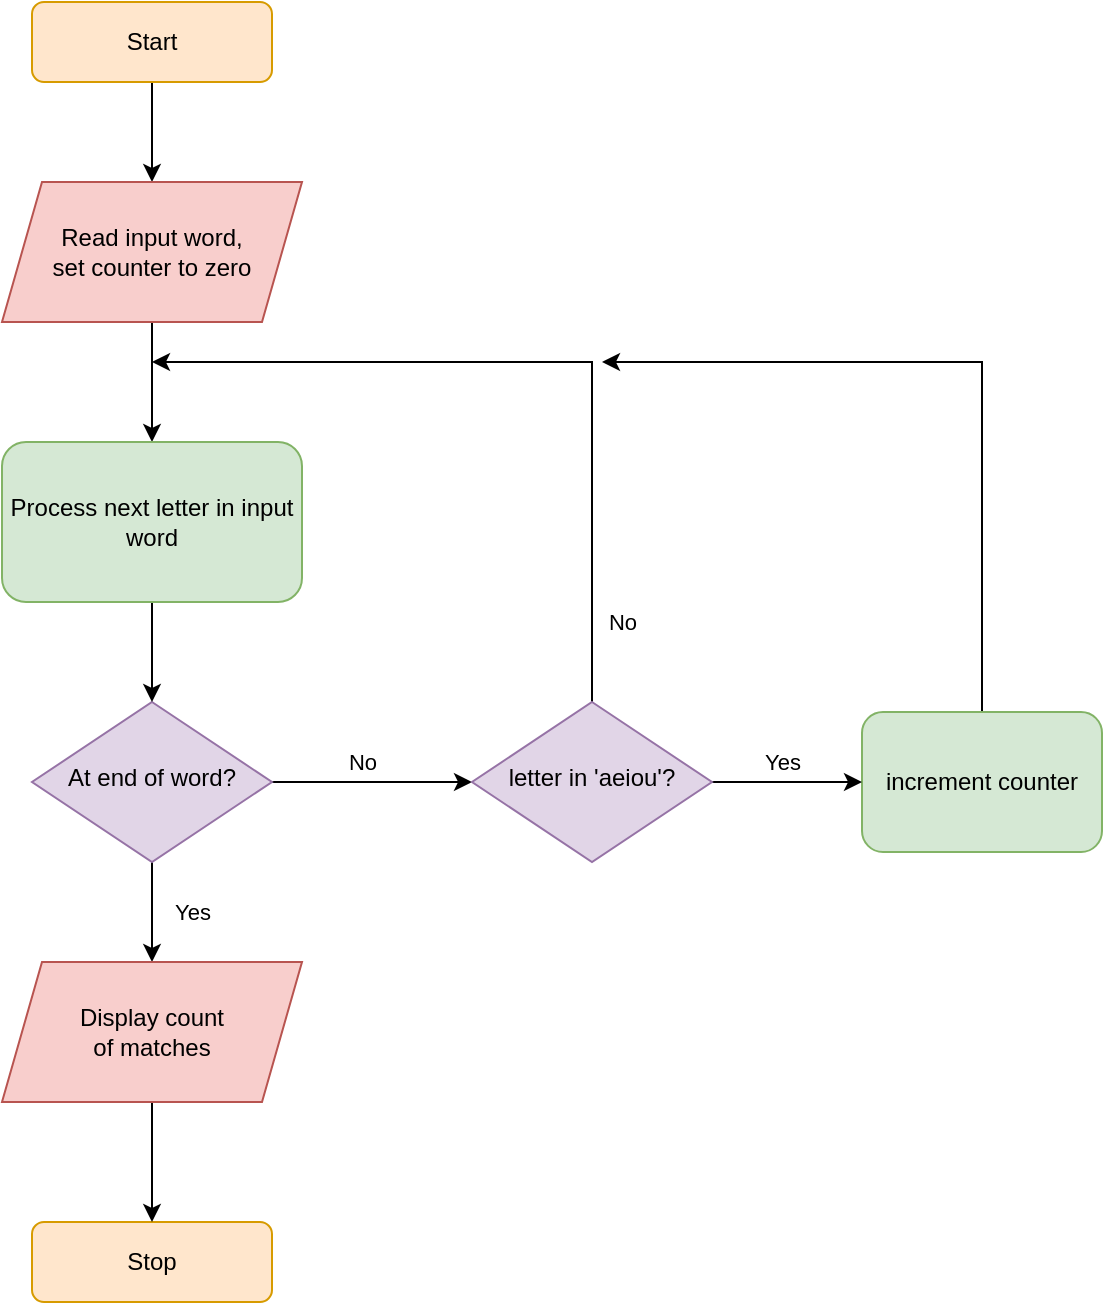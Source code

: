 <mxfile version="18.2.0" type="device"><diagram id="C5RBs43oDa-KdzZeNtuy" name="Page-1"><mxGraphModel dx="1422" dy="794" grid="1" gridSize="10" guides="1" tooltips="1" connect="1" arrows="1" fold="1" page="1" pageScale="1" pageWidth="827" pageHeight="1169" math="0" shadow="0"><root><mxCell id="WIyWlLk6GJQsqaUBKTNV-0"/><mxCell id="WIyWlLk6GJQsqaUBKTNV-1" parent="WIyWlLk6GJQsqaUBKTNV-0"/><mxCell id="U-nPpS-kRENwz76sk8Aw-7" style="edgeStyle=orthogonalEdgeStyle;rounded=0;orthogonalLoop=1;jettySize=auto;html=1;exitX=0.5;exitY=1;exitDx=0;exitDy=0;entryX=0.5;entryY=0;entryDx=0;entryDy=0;" parent="WIyWlLk6GJQsqaUBKTNV-1" source="WIyWlLk6GJQsqaUBKTNV-3" target="U-nPpS-kRENwz76sk8Aw-1" edge="1"><mxGeometry relative="1" as="geometry"/></mxCell><mxCell id="WIyWlLk6GJQsqaUBKTNV-3" value="Start" style="rounded=1;whiteSpace=wrap;html=1;fontSize=12;glass=0;strokeWidth=1;shadow=0;fillColor=#ffe6cc;strokeColor=#d79b00;" parent="WIyWlLk6GJQsqaUBKTNV-1" vertex="1"><mxGeometry x="135" y="40" width="120" height="40" as="geometry"/></mxCell><mxCell id="U-nPpS-kRENwz76sk8Aw-13" value="Yes" style="edgeStyle=orthogonalEdgeStyle;rounded=0;orthogonalLoop=1;jettySize=auto;html=1;entryX=0.5;entryY=0;entryDx=0;entryDy=0;" parent="WIyWlLk6GJQsqaUBKTNV-1" source="WIyWlLk6GJQsqaUBKTNV-6" target="U-nPpS-kRENwz76sk8Aw-20" edge="1"><mxGeometry y="20" relative="1" as="geometry"><mxPoint x="15" y="580" as="targetPoint"/><mxPoint as="offset"/></mxGeometry></mxCell><mxCell id="U-nPpS-kRENwz76sk8Aw-37" value="No" style="edgeStyle=orthogonalEdgeStyle;rounded=0;orthogonalLoop=1;jettySize=auto;html=1;exitX=1;exitY=0.5;exitDx=0;exitDy=0;" parent="WIyWlLk6GJQsqaUBKTNV-1" source="WIyWlLk6GJQsqaUBKTNV-6" target="U-nPpS-kRENwz76sk8Aw-28" edge="1"><mxGeometry x="-0.1" y="10" relative="1" as="geometry"><mxPoint as="offset"/></mxGeometry></mxCell><mxCell id="WIyWlLk6GJQsqaUBKTNV-6" value="At end of word?" style="rhombus;whiteSpace=wrap;html=1;shadow=0;fontFamily=Helvetica;fontSize=12;align=center;strokeWidth=1;spacing=6;spacingTop=-4;fillColor=#e1d5e7;strokeColor=#9673a6;" parent="WIyWlLk6GJQsqaUBKTNV-1" vertex="1"><mxGeometry x="135" y="390" width="120" height="80" as="geometry"/></mxCell><mxCell id="WIyWlLk6GJQsqaUBKTNV-11" value="Stop" style="rounded=1;whiteSpace=wrap;html=1;fontSize=12;glass=0;strokeWidth=1;shadow=0;fillColor=#ffe6cc;strokeColor=#d79b00;" parent="WIyWlLk6GJQsqaUBKTNV-1" vertex="1"><mxGeometry x="135" y="650" width="120" height="40" as="geometry"/></mxCell><mxCell id="U-nPpS-kRENwz76sk8Aw-19" style="edgeStyle=orthogonalEdgeStyle;rounded=0;orthogonalLoop=1;jettySize=auto;html=1;exitX=0.5;exitY=1;exitDx=0;exitDy=0;entryX=0.5;entryY=0;entryDx=0;entryDy=0;" parent="WIyWlLk6GJQsqaUBKTNV-1" source="U-nPpS-kRENwz76sk8Aw-1" target="U-nPpS-kRENwz76sk8Aw-17" edge="1"><mxGeometry relative="1" as="geometry"/></mxCell><mxCell id="U-nPpS-kRENwz76sk8Aw-1" value="Read input word, &lt;br&gt;set counter to zero" style="shape=parallelogram;perimeter=parallelogramPerimeter;whiteSpace=wrap;html=1;fixedSize=1;fillColor=#f8cecc;strokeColor=#b85450;" parent="WIyWlLk6GJQsqaUBKTNV-1" vertex="1"><mxGeometry x="120" y="130" width="150" height="70" as="geometry"/></mxCell><mxCell id="U-nPpS-kRENwz76sk8Aw-26" value="" style="edgeStyle=orthogonalEdgeStyle;rounded=0;orthogonalLoop=1;jettySize=auto;html=1;" parent="WIyWlLk6GJQsqaUBKTNV-1" source="U-nPpS-kRENwz76sk8Aw-17" target="WIyWlLk6GJQsqaUBKTNV-6" edge="1"><mxGeometry relative="1" as="geometry"/></mxCell><mxCell id="U-nPpS-kRENwz76sk8Aw-17" value="Process next letter in input word" style="rounded=1;whiteSpace=wrap;html=1;fontSize=12;glass=0;strokeWidth=1;shadow=0;fillColor=#d5e8d4;strokeColor=#82b366;" parent="WIyWlLk6GJQsqaUBKTNV-1" vertex="1"><mxGeometry x="120" y="260" width="150" height="80" as="geometry"/></mxCell><mxCell id="U-nPpS-kRENwz76sk8Aw-35" style="edgeStyle=orthogonalEdgeStyle;rounded=0;orthogonalLoop=1;jettySize=auto;html=1;" parent="WIyWlLk6GJQsqaUBKTNV-1" source="U-nPpS-kRENwz76sk8Aw-20" target="WIyWlLk6GJQsqaUBKTNV-11" edge="1"><mxGeometry relative="1" as="geometry"><mxPoint x="195" y="710" as="targetPoint"/></mxGeometry></mxCell><mxCell id="U-nPpS-kRENwz76sk8Aw-20" value="Display count &lt;br&gt;of matches" style="shape=parallelogram;perimeter=parallelogramPerimeter;whiteSpace=wrap;html=1;fixedSize=1;fillColor=#f8cecc;strokeColor=#b85450;" parent="WIyWlLk6GJQsqaUBKTNV-1" vertex="1"><mxGeometry x="120" y="520" width="150" height="70" as="geometry"/></mxCell><mxCell id="U-nPpS-kRENwz76sk8Aw-43" style="edgeStyle=orthogonalEdgeStyle;rounded=0;orthogonalLoop=1;jettySize=auto;html=1;" parent="WIyWlLk6GJQsqaUBKTNV-1" source="U-nPpS-kRENwz76sk8Aw-24" edge="1"><mxGeometry relative="1" as="geometry"><mxPoint x="420" y="220" as="targetPoint"/><Array as="points"><mxPoint x="610" y="220"/></Array></mxGeometry></mxCell><mxCell id="U-nPpS-kRENwz76sk8Aw-24" value="increment counter" style="rounded=1;whiteSpace=wrap;html=1;fontSize=12;glass=0;strokeWidth=1;shadow=0;fillColor=#d5e8d4;strokeColor=#82b366;" parent="WIyWlLk6GJQsqaUBKTNV-1" vertex="1"><mxGeometry x="550" y="395" width="120" height="70" as="geometry"/></mxCell><mxCell id="U-nPpS-kRENwz76sk8Aw-40" value="No" style="edgeStyle=orthogonalEdgeStyle;rounded=0;orthogonalLoop=1;jettySize=auto;html=1;exitX=0.5;exitY=0;exitDx=0;exitDy=0;" parent="WIyWlLk6GJQsqaUBKTNV-1" source="U-nPpS-kRENwz76sk8Aw-28" edge="1"><mxGeometry x="-0.795" y="-15" relative="1" as="geometry"><mxPoint x="195" y="220" as="targetPoint"/><Array as="points"><mxPoint x="415" y="220"/></Array><mxPoint as="offset"/></mxGeometry></mxCell><mxCell id="U-nPpS-kRENwz76sk8Aw-42" value="Yes" style="edgeStyle=orthogonalEdgeStyle;rounded=0;orthogonalLoop=1;jettySize=auto;html=1;entryX=0;entryY=0.5;entryDx=0;entryDy=0;" parent="WIyWlLk6GJQsqaUBKTNV-1" source="U-nPpS-kRENwz76sk8Aw-28" target="U-nPpS-kRENwz76sk8Aw-24" edge="1"><mxGeometry x="-0.067" y="10" relative="1" as="geometry"><mxPoint as="offset"/></mxGeometry></mxCell><mxCell id="U-nPpS-kRENwz76sk8Aw-28" value="letter in 'aeiou'?" style="rhombus;whiteSpace=wrap;html=1;shadow=0;fontFamily=Helvetica;fontSize=12;align=center;strokeWidth=1;spacing=6;spacingTop=-4;fillColor=#e1d5e7;strokeColor=#9673a6;" parent="WIyWlLk6GJQsqaUBKTNV-1" vertex="1"><mxGeometry x="355" y="390" width="120" height="80" as="geometry"/></mxCell></root></mxGraphModel></diagram></mxfile>
